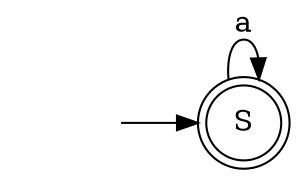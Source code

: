 digraph "NFA Visualization" {
	graph [rankdir=LR]
	"" [label="" shape=plaintext]
	S [label=S shape=doublecircle]
	"" -> S [label=""]
	S -> S [label=a]
}
